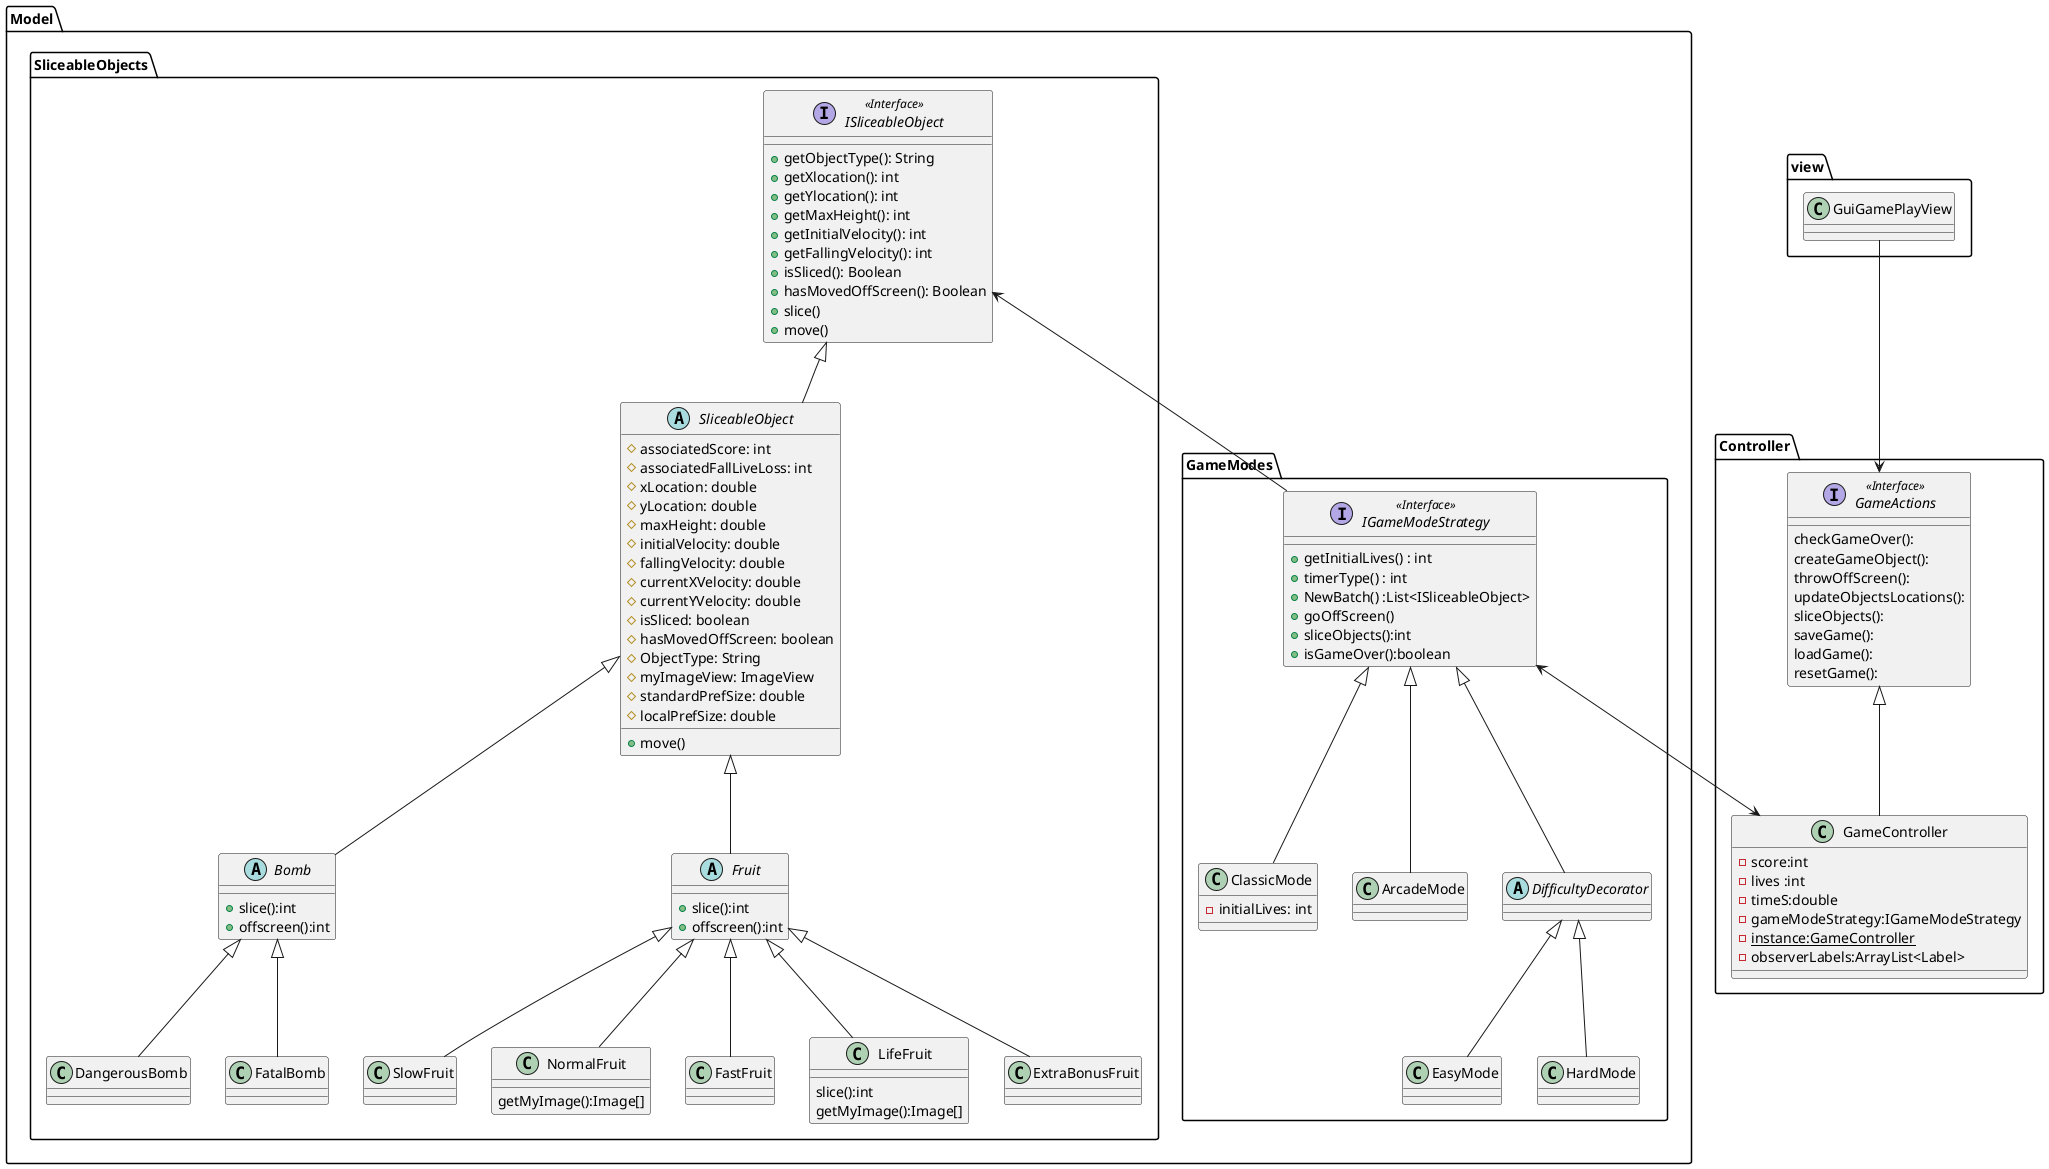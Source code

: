 @startuml
package Model{
package SliceableObjects {

    interface ISliceableObject <<Interface>>{
        +getObjectType(): String
        +getXlocation(): int
        +getYlocation(): int
        +getMaxHeight(): int
        +getInitialVelocity(): int
        +getFallingVelocity(): int
        +isSliced(): Boolean
        +hasMovedOffScreen(): Boolean
        +slice()
        +move()

    }


    abstract class Bomb {
        +slice():int
        +offscreen():int
    }
    abstract class Fruit{
        +slice():int
        +offscreen():int
        }

    abstract class SliceableObject {

        #associatedScore: int
        #associatedFallLiveLoss: int
        #xLocation: double
        #yLocation: double
        #maxHeight: double
        #initialVelocity: double
        #fallingVelocity: double
        #currentXVelocity: double
        #currentYVelocity: double
        #isSliced: boolean
        #hasMovedOffScreen: boolean
        #ObjectType: String
        #myImageView: ImageView
        #standardPrefSize: double
        #localPrefSize: double

        +move()

        }

    ISliceableObject <|-- SliceableObject

    SliceableObject <|-- Fruit
    SliceableObject <|--  Bomb

    Class SlowFruit {

    }

    Class NormalFruit{
        getMyImage():Image[]
    }

    Class FastFruit{

    }

    Class LifeFruit{
        slice():int
        getMyImage():Image[]
    }

    Class ExtraBonusFruit{

    }


    Fruit <|-- SlowFruit
    Fruit <|-- NormalFruit
    Fruit <|-- FastFruit
    Fruit <|-- LifeFruit
    Fruit <|-- ExtraBonusFruit

    Bomb <|-- DangerousBomb
    Bomb <|-- FatalBomb


}
package GameModes {
interface IGameModeStrategy <<Interface>> {
    +getInitialLives() : int
    +timerType() : int
    +NewBatch() :List<ISliceableObject>
    +goOffScreen()
    +sliceObjects():int
    +isGameOver():boolean
}

IGameModeStrategy <|-- ClassicMode
IGameModeStrategy <|-- ArcadeMode


Class ClassicMode {
    -initialLives: int
}


abstract class DifficultyDecorator

IGameModeStrategy <|-- DifficultyDecorator

DifficultyDecorator <|-- EasyMode
DifficultyDecorator <|-- HardMode


}

ISliceableObject <-- IGameModeStrategy
}



package Controller {
    interface GameActions <<Interface>> {
    checkGameOver():
    createGameObject():
    throwOffScreen():
    updateObjectsLocations():
    sliceObjects():
    saveGame():
    loadGame():
    resetGame():
    }

    Class GameController{
             -score:int
        	 -lives :int
        	 -timeS:double
        	 -gameModeStrategy:IGameModeStrategy
        	 -{static}instance:GameController
        	 -observerLabels:ArrayList<Label>

    }

    GameActions <|-- GameController


}

IGameModeStrategy <--> GameController

package view {

    class GuiGamePlayView

    GuiGamePlayView --> GameActions

}
@enduml